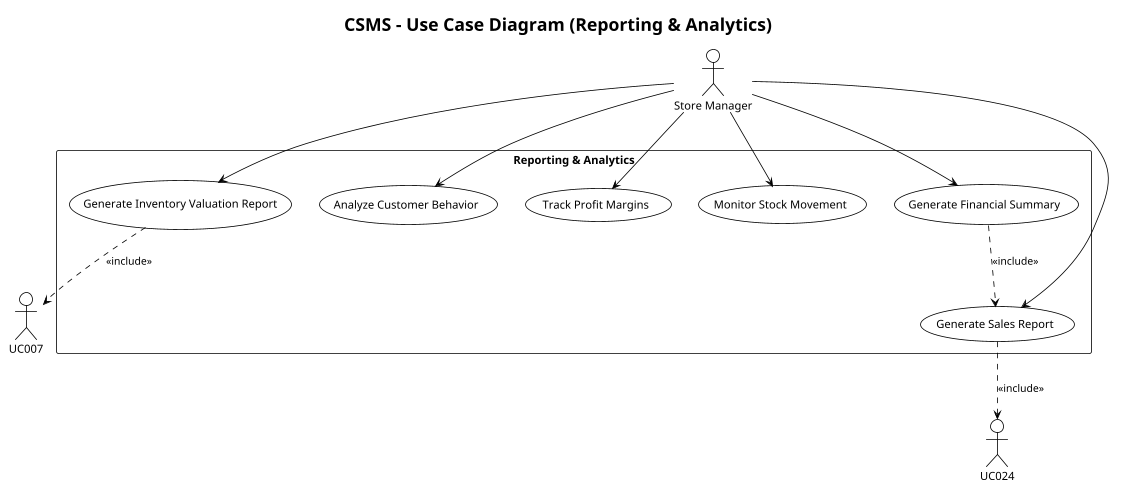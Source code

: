 @startuml
scale 0.8
!theme plain
title CSMS - Use Case Diagram (Reporting & Analytics)

actor "Store Manager" as manager

rectangle "Reporting & Analytics" {
    usecase "Generate Sales Report" as UC025
    usecase "Generate Financial Summary" as UC026
    usecase "Generate Inventory Valuation Report" as UC027
    usecase "Analyze Customer Behavior" as UC028
    usecase "Track Profit Margins" as UC029
    usecase "Monitor Stock Movement" as UC030
}

manager --> UC025
manager --> UC026
manager --> UC027
manager --> UC028
manager --> UC029
manager --> UC030

UC025 ..> UC024 : <<include>>
UC026 ..> UC025 : <<include>>
UC027 ..> UC007 : <<include>>
@enduml
